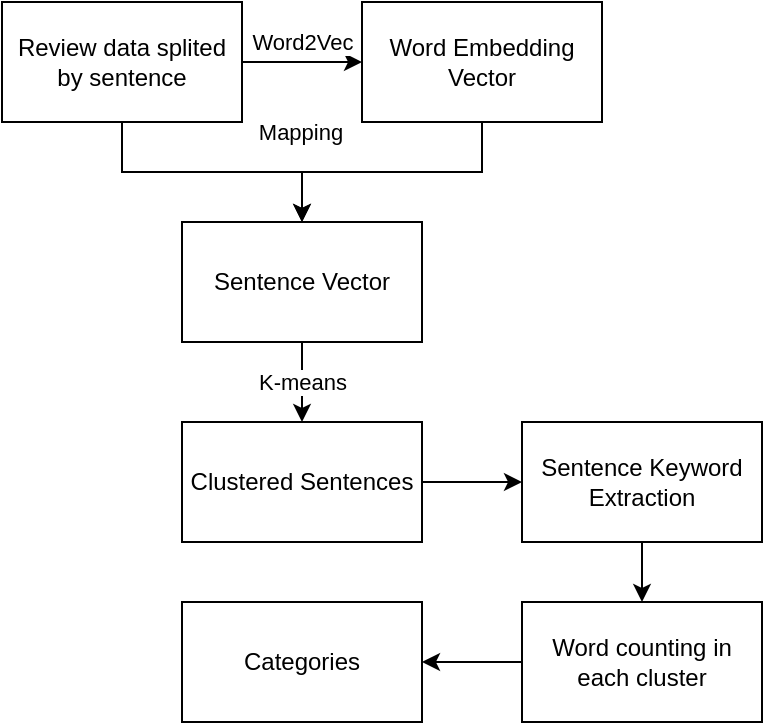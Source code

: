 <mxfile version="14.4.8" type="github">
  <diagram id="C5RBs43oDa-KdzZeNtuy" name="Page-1">
    <mxGraphModel dx="460" dy="695" grid="1" gridSize="10" guides="1" tooltips="1" connect="1" arrows="1" fold="1" page="1" pageScale="1" pageWidth="827" pageHeight="1169" math="0" shadow="0">
      <root>
        <mxCell id="WIyWlLk6GJQsqaUBKTNV-0" />
        <mxCell id="WIyWlLk6GJQsqaUBKTNV-1" parent="WIyWlLk6GJQsqaUBKTNV-0" />
        <mxCell id="rVxUsC0fX_4hH8v_jSyq-2" value="Word2Vec" style="edgeStyle=orthogonalEdgeStyle;rounded=0;orthogonalLoop=1;jettySize=auto;html=1;" edge="1" parent="WIyWlLk6GJQsqaUBKTNV-1" source="rVxUsC0fX_4hH8v_jSyq-0" target="rVxUsC0fX_4hH8v_jSyq-1">
          <mxGeometry y="10" relative="1" as="geometry">
            <mxPoint as="offset" />
          </mxGeometry>
        </mxCell>
        <mxCell id="rVxUsC0fX_4hH8v_jSyq-4" style="edgeStyle=orthogonalEdgeStyle;rounded=0;orthogonalLoop=1;jettySize=auto;html=1;" edge="1" parent="WIyWlLk6GJQsqaUBKTNV-1" source="rVxUsC0fX_4hH8v_jSyq-0" target="rVxUsC0fX_4hH8v_jSyq-3">
          <mxGeometry relative="1" as="geometry" />
        </mxCell>
        <UserObject label="Review data splited by sentence" link="https://www.notion.so/Word2vec-Mecab-Mecab-NNG-XR-NNR-5a95293ab812449fa7513dac65dcbffd" id="rVxUsC0fX_4hH8v_jSyq-0">
          <mxCell style="rounded=0;whiteSpace=wrap;html=1;" vertex="1" parent="WIyWlLk6GJQsqaUBKTNV-1">
            <mxGeometry x="120" y="50" width="120" height="60" as="geometry" />
          </mxCell>
        </UserObject>
        <mxCell id="rVxUsC0fX_4hH8v_jSyq-5" style="edgeStyle=orthogonalEdgeStyle;rounded=0;orthogonalLoop=1;jettySize=auto;html=1;" edge="1" parent="WIyWlLk6GJQsqaUBKTNV-1" source="rVxUsC0fX_4hH8v_jSyq-1" target="rVxUsC0fX_4hH8v_jSyq-3">
          <mxGeometry relative="1" as="geometry" />
        </mxCell>
        <mxCell id="rVxUsC0fX_4hH8v_jSyq-6" value="Mapping" style="edgeLabel;html=1;align=center;verticalAlign=middle;resizable=0;points=[];" vertex="1" connectable="0" parent="rVxUsC0fX_4hH8v_jSyq-5">
          <mxGeometry x="0.317" y="1" relative="1" as="geometry">
            <mxPoint x="-24" y="-21" as="offset" />
          </mxGeometry>
        </mxCell>
        <UserObject label="Word Embedding Vector" link="https://www.notion.so/Word2vec-Mecab-Mecab-NNG-XR-NNR-5a95293ab812449fa7513dac65dcbffd" id="rVxUsC0fX_4hH8v_jSyq-1">
          <mxCell style="rounded=0;whiteSpace=wrap;html=1;" vertex="1" parent="WIyWlLk6GJQsqaUBKTNV-1">
            <mxGeometry x="300" y="50" width="120" height="60" as="geometry" />
          </mxCell>
        </UserObject>
        <mxCell id="rVxUsC0fX_4hH8v_jSyq-8" value="K-means" style="edgeStyle=orthogonalEdgeStyle;rounded=0;orthogonalLoop=1;jettySize=auto;html=1;" edge="1" parent="WIyWlLk6GJQsqaUBKTNV-1" source="rVxUsC0fX_4hH8v_jSyq-3" target="rVxUsC0fX_4hH8v_jSyq-7">
          <mxGeometry relative="1" as="geometry" />
        </mxCell>
        <UserObject label="Sentence Vector" link="https://www.notion.so/Word2vec-Mecab-Mecab-NNG-XR-NNR-5a95293ab812449fa7513dac65dcbffd" id="rVxUsC0fX_4hH8v_jSyq-3">
          <mxCell style="rounded=0;whiteSpace=wrap;html=1;" vertex="1" parent="WIyWlLk6GJQsqaUBKTNV-1">
            <mxGeometry x="210" y="160" width="120" height="60" as="geometry" />
          </mxCell>
        </UserObject>
        <mxCell id="rVxUsC0fX_4hH8v_jSyq-12" style="edgeStyle=orthogonalEdgeStyle;rounded=0;orthogonalLoop=1;jettySize=auto;html=1;" edge="1" parent="WIyWlLk6GJQsqaUBKTNV-1" source="rVxUsC0fX_4hH8v_jSyq-7" target="rVxUsC0fX_4hH8v_jSyq-9">
          <mxGeometry relative="1" as="geometry" />
        </mxCell>
        <UserObject label="Clustered Sentences" link="https://www.notion.so/Word2vec-Mecab-Mecab-NNG-XR-NNR-5a95293ab812449fa7513dac65dcbffd" id="rVxUsC0fX_4hH8v_jSyq-7">
          <mxCell style="rounded=0;whiteSpace=wrap;html=1;" vertex="1" parent="WIyWlLk6GJQsqaUBKTNV-1">
            <mxGeometry x="210" y="260" width="120" height="60" as="geometry" />
          </mxCell>
        </UserObject>
        <mxCell id="rVxUsC0fX_4hH8v_jSyq-13" style="edgeStyle=orthogonalEdgeStyle;rounded=0;orthogonalLoop=1;jettySize=auto;html=1;entryX=0.5;entryY=0;entryDx=0;entryDy=0;" edge="1" parent="WIyWlLk6GJQsqaUBKTNV-1" source="rVxUsC0fX_4hH8v_jSyq-9" target="rVxUsC0fX_4hH8v_jSyq-10">
          <mxGeometry relative="1" as="geometry" />
        </mxCell>
        <UserObject label="Sentence Keyword Extraction" link="https://www.notion.so/Word2vec-Mecab-Mecab-NNG-XR-NNR-5a95293ab812449fa7513dac65dcbffd" id="rVxUsC0fX_4hH8v_jSyq-9">
          <mxCell style="rounded=0;whiteSpace=wrap;html=1;" vertex="1" parent="WIyWlLk6GJQsqaUBKTNV-1">
            <mxGeometry x="380" y="260" width="120" height="60" as="geometry" />
          </mxCell>
        </UserObject>
        <mxCell id="rVxUsC0fX_4hH8v_jSyq-14" style="edgeStyle=orthogonalEdgeStyle;rounded=0;orthogonalLoop=1;jettySize=auto;html=1;entryX=1;entryY=0.5;entryDx=0;entryDy=0;" edge="1" parent="WIyWlLk6GJQsqaUBKTNV-1" source="rVxUsC0fX_4hH8v_jSyq-10" target="rVxUsC0fX_4hH8v_jSyq-11">
          <mxGeometry relative="1" as="geometry">
            <mxPoint x="340" y="380" as="targetPoint" />
          </mxGeometry>
        </mxCell>
        <UserObject label="Word counting in each cluster" link="https://www.notion.so/Word2vec-Mecab-Mecab-NNG-XR-NNR-5a95293ab812449fa7513dac65dcbffd" id="rVxUsC0fX_4hH8v_jSyq-10">
          <mxCell style="rounded=0;whiteSpace=wrap;html=1;" vertex="1" parent="WIyWlLk6GJQsqaUBKTNV-1">
            <mxGeometry x="380" y="350" width="120" height="60" as="geometry" />
          </mxCell>
        </UserObject>
        <UserObject label="Categories" link="https://www.notion.so/Word2vec-Mecab-Mecab-NNG-XR-NNR-5a95293ab812449fa7513dac65dcbffd" id="rVxUsC0fX_4hH8v_jSyq-11">
          <mxCell style="rounded=0;whiteSpace=wrap;html=1;" vertex="1" parent="WIyWlLk6GJQsqaUBKTNV-1">
            <mxGeometry x="210" y="350" width="120" height="60" as="geometry" />
          </mxCell>
        </UserObject>
      </root>
    </mxGraphModel>
  </diagram>
</mxfile>
